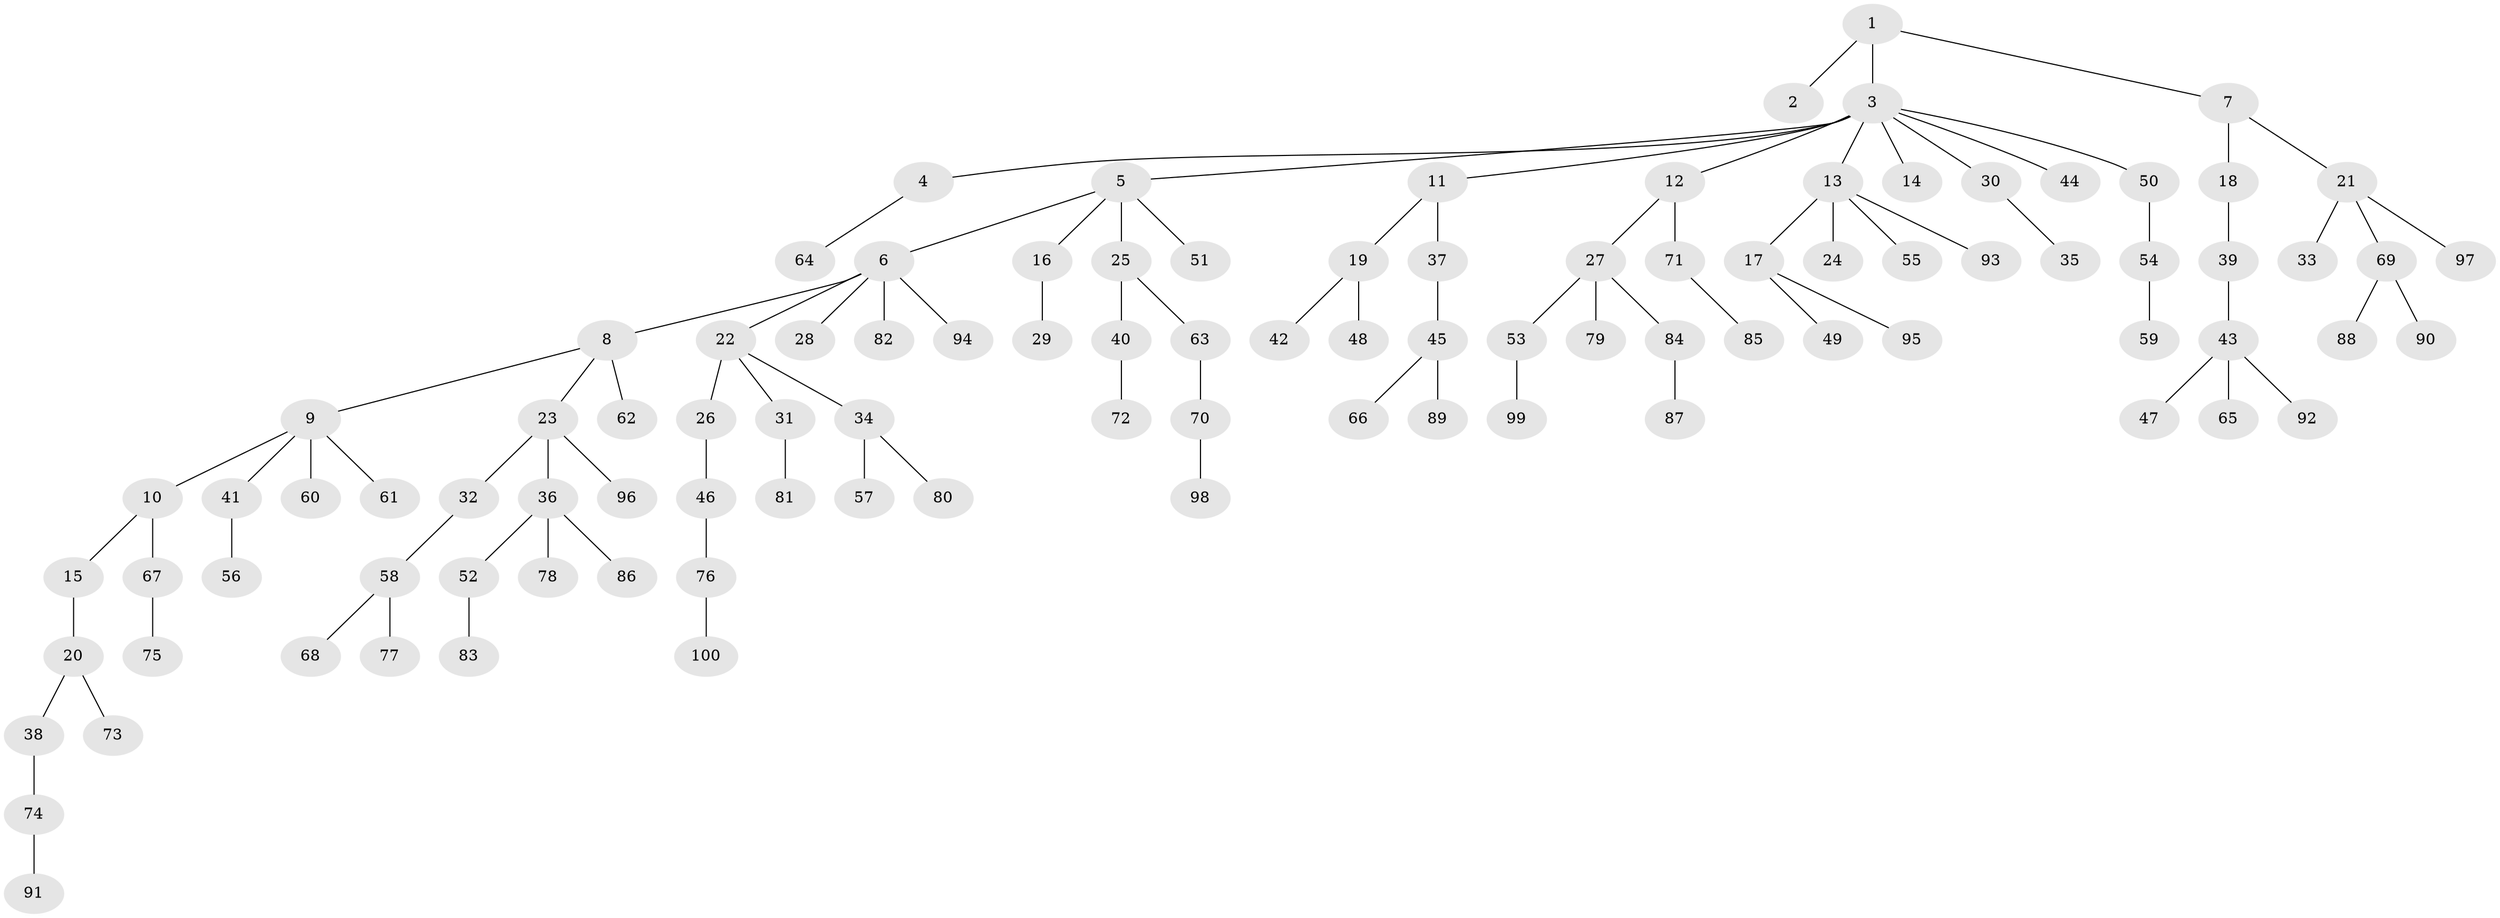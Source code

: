 // coarse degree distribution, {1: 0.8333333333333334, 2: 0.1, 4: 0.03333333333333333, 23: 0.03333333333333333}
// Generated by graph-tools (version 1.1) at 2025/56/03/04/25 21:56:43]
// undirected, 100 vertices, 99 edges
graph export_dot {
graph [start="1"]
  node [color=gray90,style=filled];
  1;
  2;
  3;
  4;
  5;
  6;
  7;
  8;
  9;
  10;
  11;
  12;
  13;
  14;
  15;
  16;
  17;
  18;
  19;
  20;
  21;
  22;
  23;
  24;
  25;
  26;
  27;
  28;
  29;
  30;
  31;
  32;
  33;
  34;
  35;
  36;
  37;
  38;
  39;
  40;
  41;
  42;
  43;
  44;
  45;
  46;
  47;
  48;
  49;
  50;
  51;
  52;
  53;
  54;
  55;
  56;
  57;
  58;
  59;
  60;
  61;
  62;
  63;
  64;
  65;
  66;
  67;
  68;
  69;
  70;
  71;
  72;
  73;
  74;
  75;
  76;
  77;
  78;
  79;
  80;
  81;
  82;
  83;
  84;
  85;
  86;
  87;
  88;
  89;
  90;
  91;
  92;
  93;
  94;
  95;
  96;
  97;
  98;
  99;
  100;
  1 -- 2;
  1 -- 3;
  1 -- 7;
  3 -- 4;
  3 -- 5;
  3 -- 11;
  3 -- 12;
  3 -- 13;
  3 -- 14;
  3 -- 30;
  3 -- 44;
  3 -- 50;
  4 -- 64;
  5 -- 6;
  5 -- 16;
  5 -- 25;
  5 -- 51;
  6 -- 8;
  6 -- 22;
  6 -- 28;
  6 -- 82;
  6 -- 94;
  7 -- 18;
  7 -- 21;
  8 -- 9;
  8 -- 23;
  8 -- 62;
  9 -- 10;
  9 -- 41;
  9 -- 60;
  9 -- 61;
  10 -- 15;
  10 -- 67;
  11 -- 19;
  11 -- 37;
  12 -- 27;
  12 -- 71;
  13 -- 17;
  13 -- 24;
  13 -- 55;
  13 -- 93;
  15 -- 20;
  16 -- 29;
  17 -- 49;
  17 -- 95;
  18 -- 39;
  19 -- 42;
  19 -- 48;
  20 -- 38;
  20 -- 73;
  21 -- 33;
  21 -- 69;
  21 -- 97;
  22 -- 26;
  22 -- 31;
  22 -- 34;
  23 -- 32;
  23 -- 36;
  23 -- 96;
  25 -- 40;
  25 -- 63;
  26 -- 46;
  27 -- 53;
  27 -- 79;
  27 -- 84;
  30 -- 35;
  31 -- 81;
  32 -- 58;
  34 -- 57;
  34 -- 80;
  36 -- 52;
  36 -- 78;
  36 -- 86;
  37 -- 45;
  38 -- 74;
  39 -- 43;
  40 -- 72;
  41 -- 56;
  43 -- 47;
  43 -- 65;
  43 -- 92;
  45 -- 66;
  45 -- 89;
  46 -- 76;
  50 -- 54;
  52 -- 83;
  53 -- 99;
  54 -- 59;
  58 -- 68;
  58 -- 77;
  63 -- 70;
  67 -- 75;
  69 -- 88;
  69 -- 90;
  70 -- 98;
  71 -- 85;
  74 -- 91;
  76 -- 100;
  84 -- 87;
}
